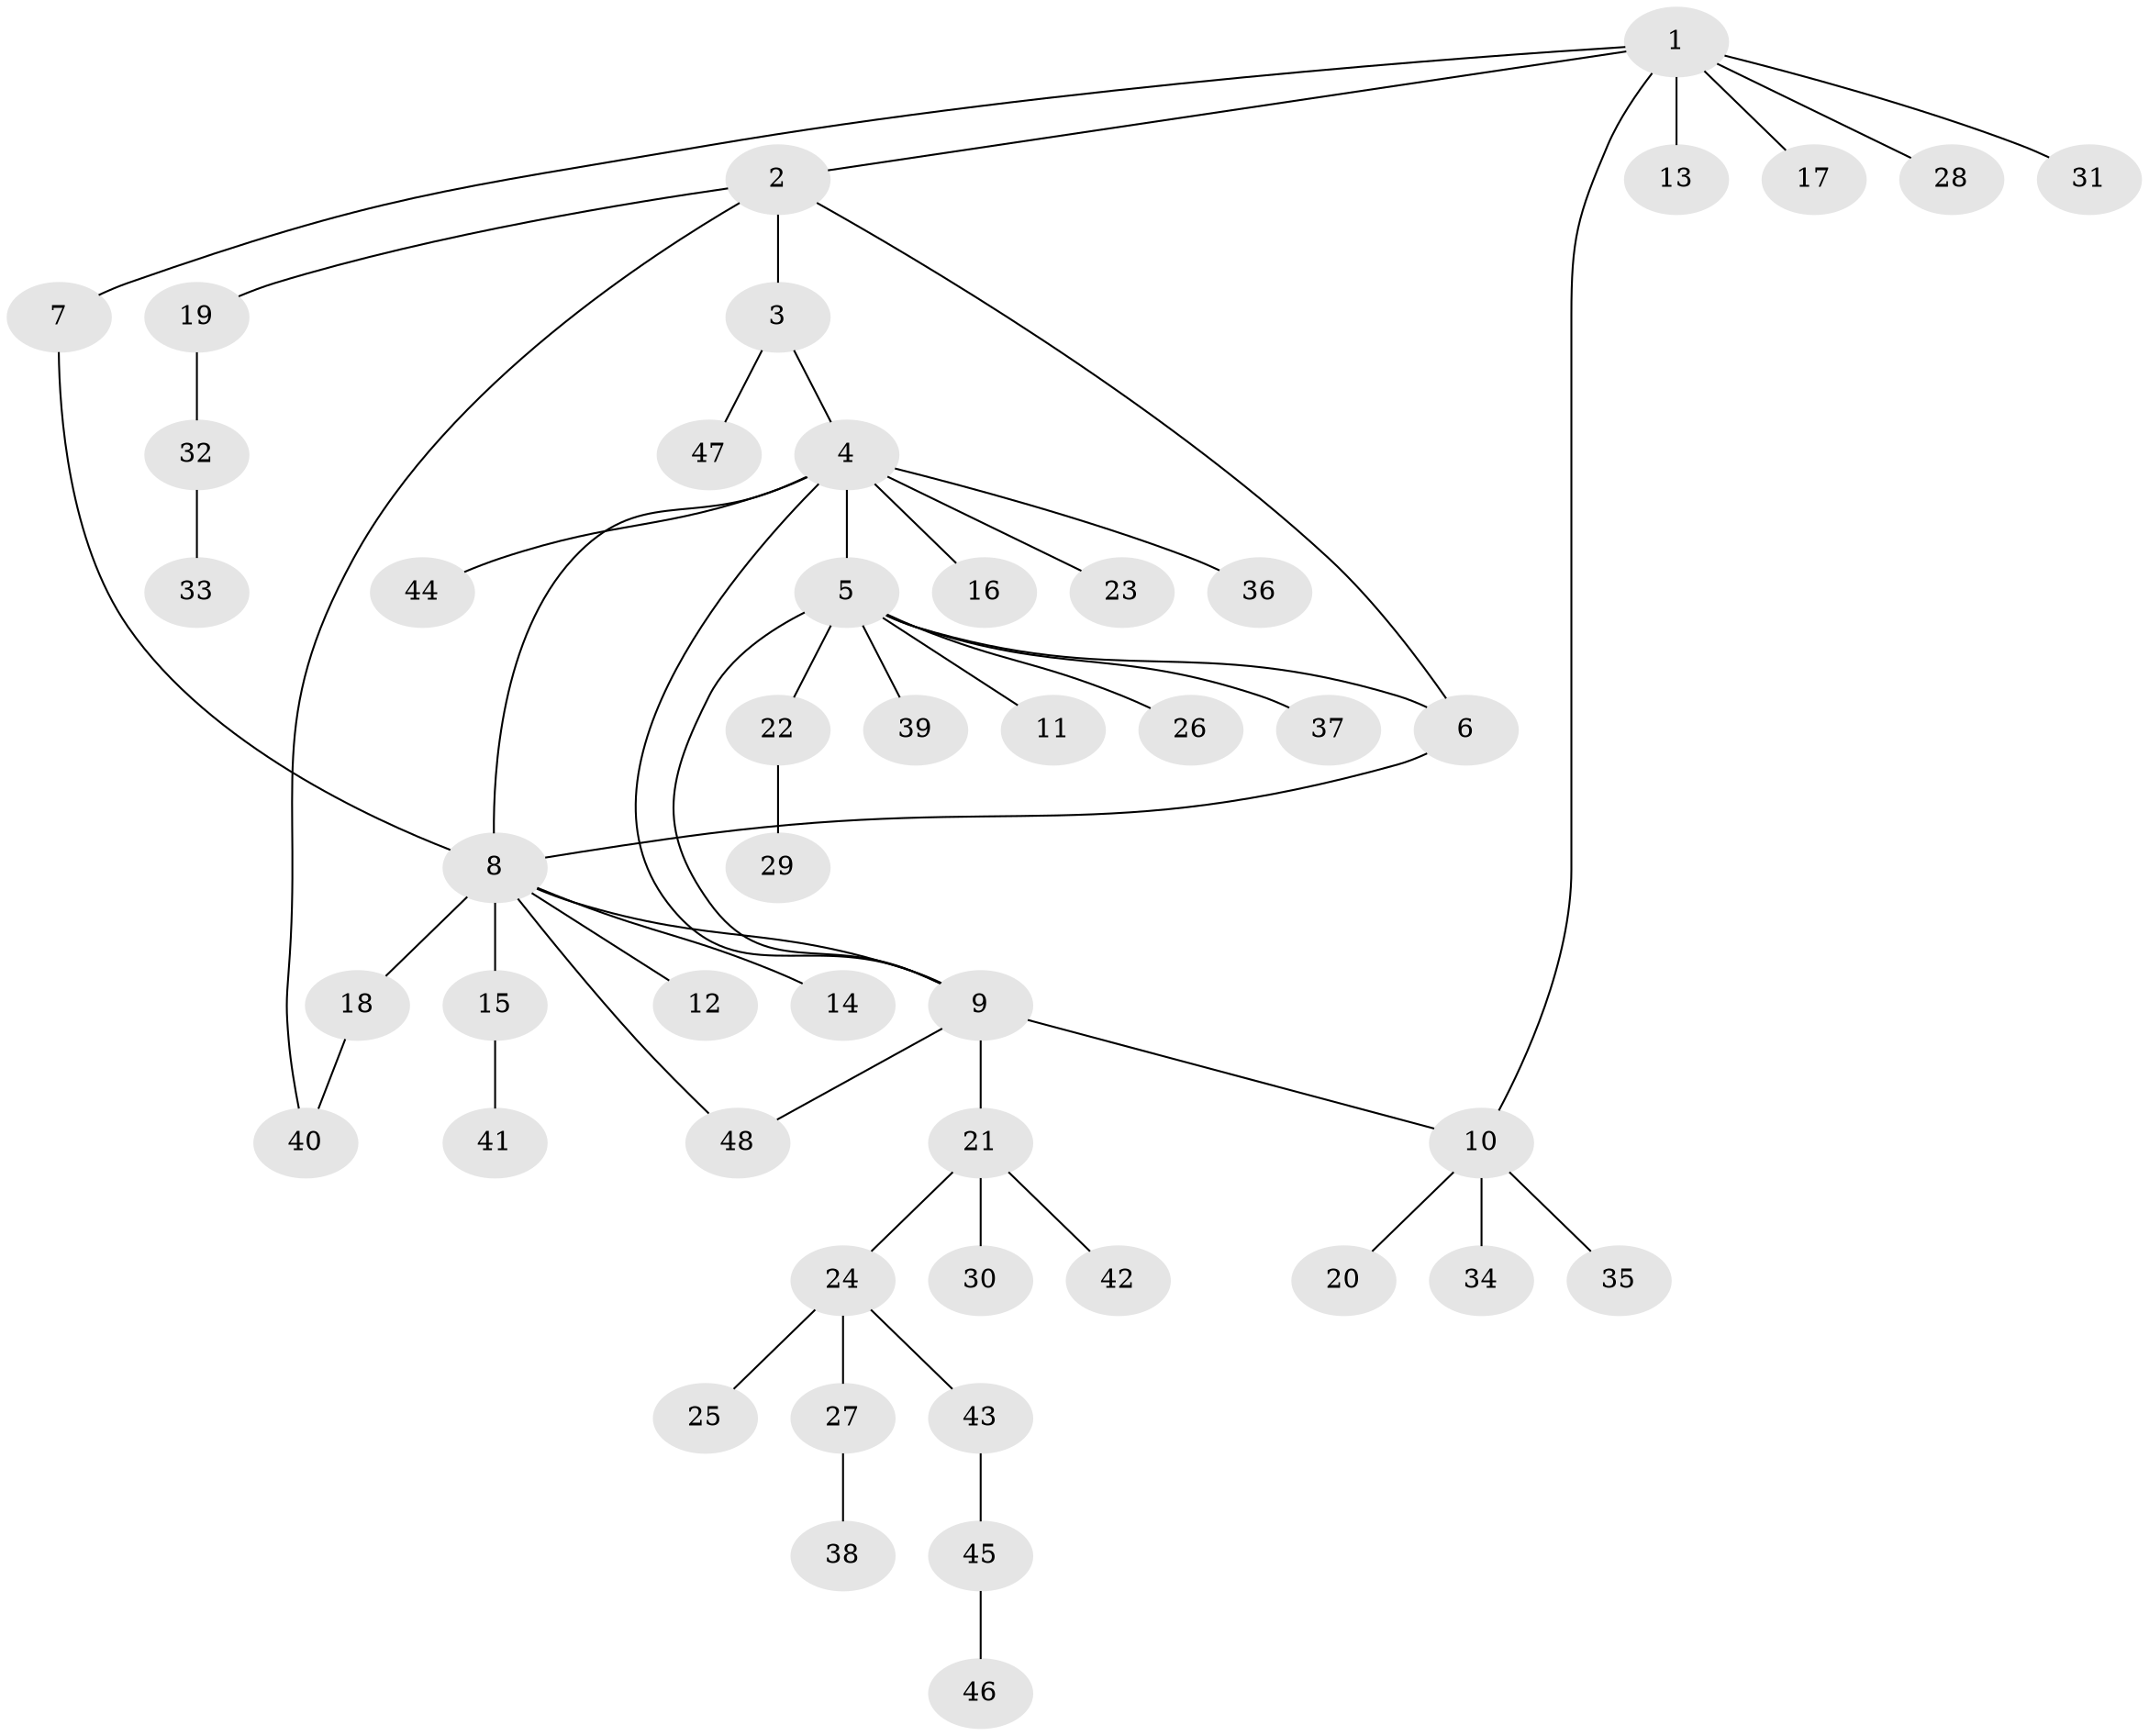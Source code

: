 // Generated by graph-tools (version 1.1) at 2025/11/02/27/25 16:11:31]
// undirected, 48 vertices, 55 edges
graph export_dot {
graph [start="1"]
  node [color=gray90,style=filled];
  1;
  2;
  3;
  4;
  5;
  6;
  7;
  8;
  9;
  10;
  11;
  12;
  13;
  14;
  15;
  16;
  17;
  18;
  19;
  20;
  21;
  22;
  23;
  24;
  25;
  26;
  27;
  28;
  29;
  30;
  31;
  32;
  33;
  34;
  35;
  36;
  37;
  38;
  39;
  40;
  41;
  42;
  43;
  44;
  45;
  46;
  47;
  48;
  1 -- 2;
  1 -- 7;
  1 -- 10;
  1 -- 13;
  1 -- 17;
  1 -- 28;
  1 -- 31;
  2 -- 3;
  2 -- 6;
  2 -- 19;
  2 -- 40;
  3 -- 4;
  3 -- 47;
  4 -- 5;
  4 -- 8;
  4 -- 9;
  4 -- 16;
  4 -- 23;
  4 -- 36;
  4 -- 44;
  5 -- 6;
  5 -- 9;
  5 -- 11;
  5 -- 22;
  5 -- 26;
  5 -- 37;
  5 -- 39;
  6 -- 8;
  7 -- 8;
  8 -- 9;
  8 -- 12;
  8 -- 14;
  8 -- 15;
  8 -- 18;
  8 -- 48;
  9 -- 10;
  9 -- 21;
  9 -- 48;
  10 -- 20;
  10 -- 34;
  10 -- 35;
  15 -- 41;
  18 -- 40;
  19 -- 32;
  21 -- 24;
  21 -- 30;
  21 -- 42;
  22 -- 29;
  24 -- 25;
  24 -- 27;
  24 -- 43;
  27 -- 38;
  32 -- 33;
  43 -- 45;
  45 -- 46;
}
